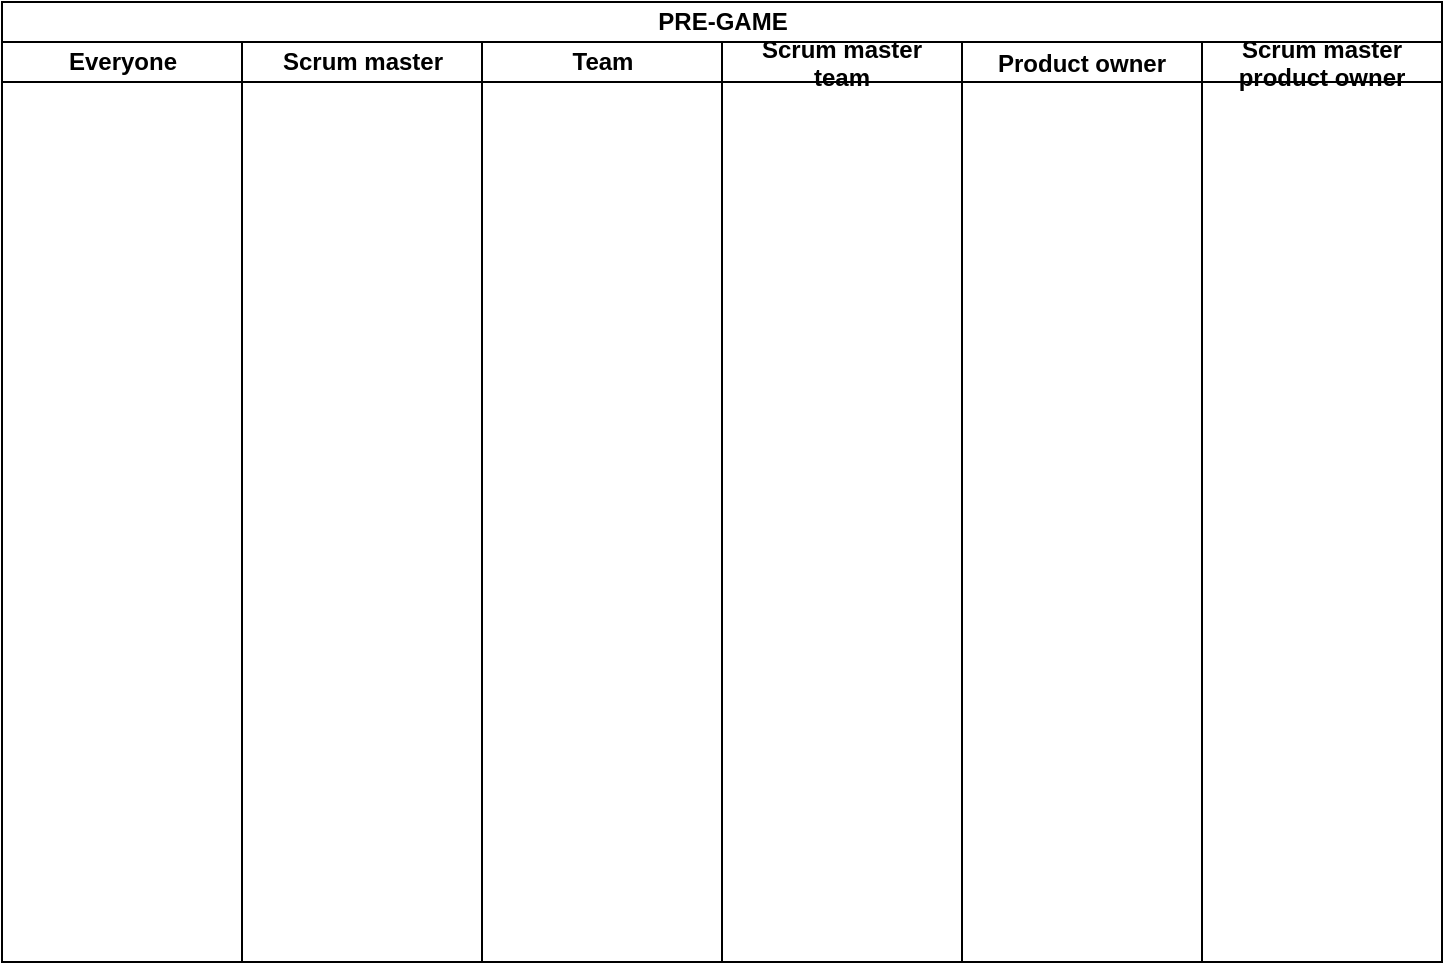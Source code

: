<mxfile version="13.10.3" type="github">
  <diagram id="prtHgNgQTEPvFCAcTncT" name="Page-1">
    <mxGraphModel dx="760" dy="866" grid="1" gridSize="10" guides="1" tooltips="1" connect="1" arrows="1" fold="1" page="1" pageScale="1" pageWidth="827" pageHeight="1169" math="0" shadow="0">
      <root>
        <mxCell id="0" />
        <mxCell id="1" parent="0" />
        <mxCell id="VTizDpLMczkkOt09Ufi6-1" value="PRE-GAME" style="swimlane;html=1;childLayout=stackLayout;resizeParent=1;resizeParentMax=0;startSize=20;" vertex="1" parent="1">
          <mxGeometry x="40" y="40" width="720" height="480" as="geometry" />
        </mxCell>
        <mxCell id="VTizDpLMczkkOt09Ufi6-2" value="Everyone" style="swimlane;html=1;startSize=20;" vertex="1" parent="VTizDpLMczkkOt09Ufi6-1">
          <mxGeometry y="20" width="120" height="460" as="geometry" />
        </mxCell>
        <mxCell id="VTizDpLMczkkOt09Ufi6-3" value="Scrum master" style="swimlane;html=1;startSize=20;" vertex="1" parent="VTizDpLMczkkOt09Ufi6-1">
          <mxGeometry x="120" y="20" width="120" height="460" as="geometry" />
        </mxCell>
        <mxCell id="VTizDpLMczkkOt09Ufi6-4" value="Team" style="swimlane;html=1;startSize=20;" vertex="1" parent="VTizDpLMczkkOt09Ufi6-1">
          <mxGeometry x="240" y="20" width="120" height="460" as="geometry" />
        </mxCell>
        <mxCell id="VTizDpLMczkkOt09Ufi6-8" value="Scrum master&#xa;team" style="swimlane;startSize=20;" vertex="1" parent="VTizDpLMczkkOt09Ufi6-1">
          <mxGeometry x="360" y="20" width="120" height="460" as="geometry" />
        </mxCell>
        <mxCell id="VTizDpLMczkkOt09Ufi6-5" value="Product owner" style="swimlane;startSize=20;" vertex="1" parent="VTizDpLMczkkOt09Ufi6-1">
          <mxGeometry x="480" y="20" width="120" height="460" as="geometry" />
        </mxCell>
        <mxCell id="VTizDpLMczkkOt09Ufi6-6" value="Scrum master&#xa;product owner" style="swimlane;startSize=20;" vertex="1" parent="VTizDpLMczkkOt09Ufi6-1">
          <mxGeometry x="600" y="20" width="120" height="460" as="geometry" />
        </mxCell>
      </root>
    </mxGraphModel>
  </diagram>
</mxfile>
